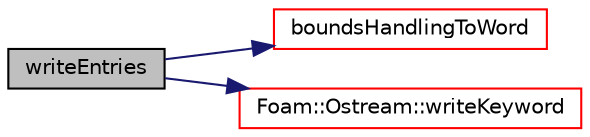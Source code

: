 digraph "writeEntries"
{
  bgcolor="transparent";
  edge [fontname="Helvetica",fontsize="10",labelfontname="Helvetica",labelfontsize="10"];
  node [fontname="Helvetica",fontsize="10",shape=record];
  rankdir="LR";
  Node3168 [label="writeEntries",height=0.2,width=0.4,color="black", fillcolor="grey75", style="filled", fontcolor="black"];
  Node3168 -> Node3169 [color="midnightblue",fontsize="10",style="solid",fontname="Helvetica"];
  Node3169 [label="boundsHandlingToWord",height=0.2,width=0.4,color="red",URL="$a28833.html#aa688f45738927379491a450d40c74cfc",tooltip="Return the out-of-bounds handling as a word. "];
  Node3168 -> Node3302 [color="midnightblue",fontsize="10",style="solid",fontname="Helvetica"];
  Node3302 [label="Foam::Ostream::writeKeyword",height=0.2,width=0.4,color="red",URL="$a27345.html#a3c58b2bb9174ea3c4a5fa58095d1290e",tooltip="Write the keyword followed by an appropriate indentation. "];
}
